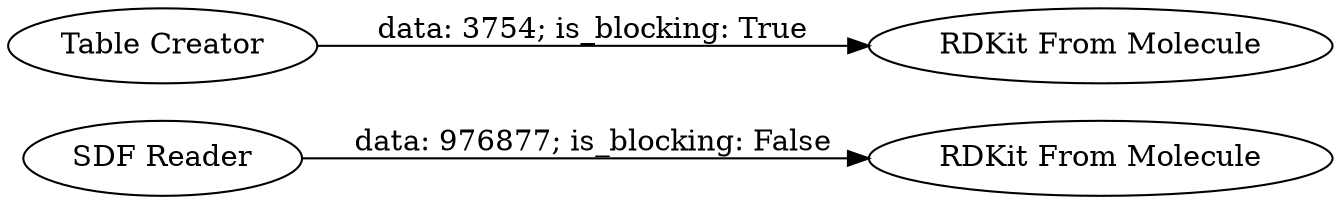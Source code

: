 digraph {
	"4560047761135723591_4" [label="SDF Reader"]
	"4560047761135723591_5" [label="RDKit From Molecule"]
	"4560047761135723591_7" [label="RDKit From Molecule"]
	"4560047761135723591_6" [label="Table Creator"]
	"4560047761135723591_6" -> "4560047761135723591_7" [label="data: 3754; is_blocking: True"]
	"4560047761135723591_4" -> "4560047761135723591_5" [label="data: 976877; is_blocking: False"]
	rankdir=LR
}
